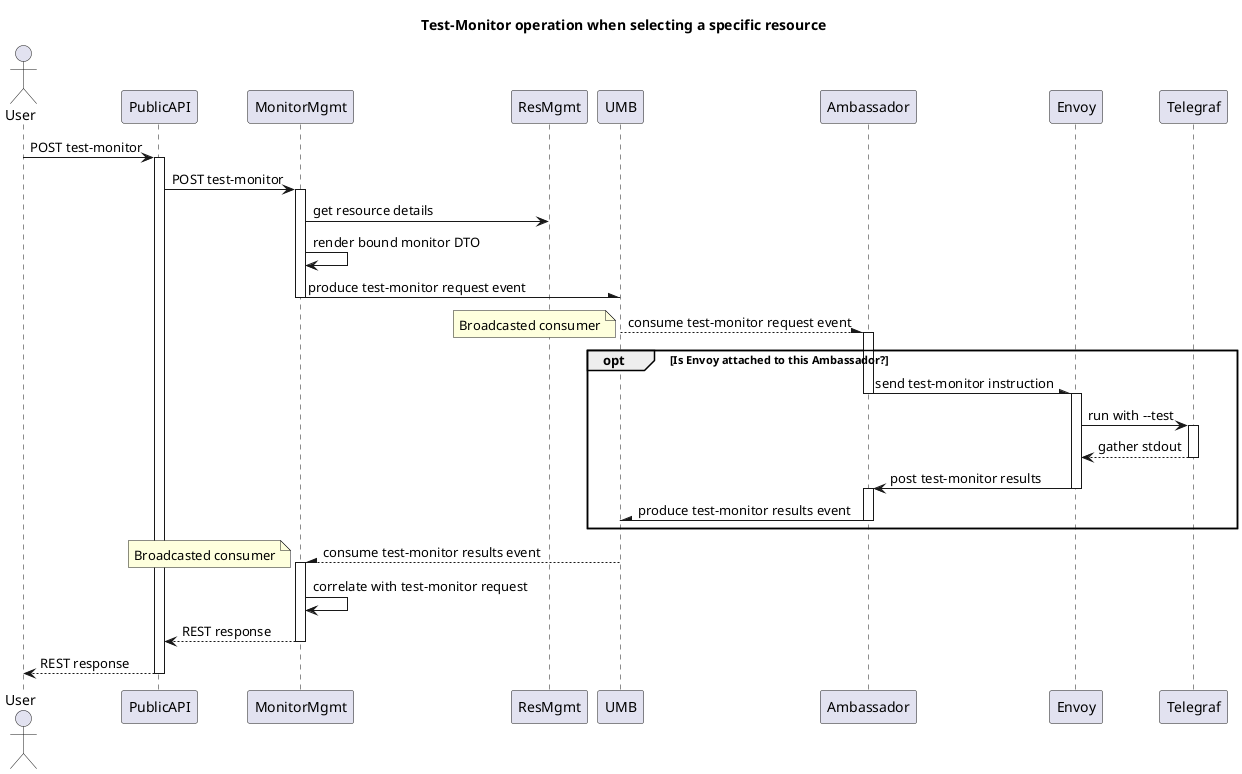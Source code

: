 @startuml

title Test-Monitor operation when selecting a specific resource

actor User
participant PublicAPI
participant MonitorMgmt as MM
participant ResMgmt as RM
participant UMB
participant Ambassador as Amb
participant Envoy
participant Telegraf

User -> PublicAPI: POST test-monitor
activate PublicAPI

PublicAPI -> MM: POST test-monitor
activate MM

MM -> RM: get resource details
MM -> MM: render bound monitor DTO
MM -\ UMB: produce test-monitor request event
deactivate MM

UMB --\ Amb: consume test-monitor request event
note left: Broadcasted consumer
activate Amb
opt Is Envoy attached to this Ambassador?
  Amb -\ Envoy: send test-monitor instruction
  deactivate Amb

  activate Envoy
  Envoy -> Telegraf: run with --test
  activate Telegraf
  return gather stdout
  Envoy -> Amb: post test-monitor results
  deactivate Envoy

  activate Amb
  Amb -\ UMB: produce test-monitor results event
  deactivate Amb
end

UMB --\ MM: consume test-monitor results event
note left: Broadcasted consumer
activate MM
MM -> MM: correlate with test-monitor request

MM --> PublicAPI: REST response
deactivate MM

PublicAPI --> User: REST response
deactivate PublicAPI

@enduml